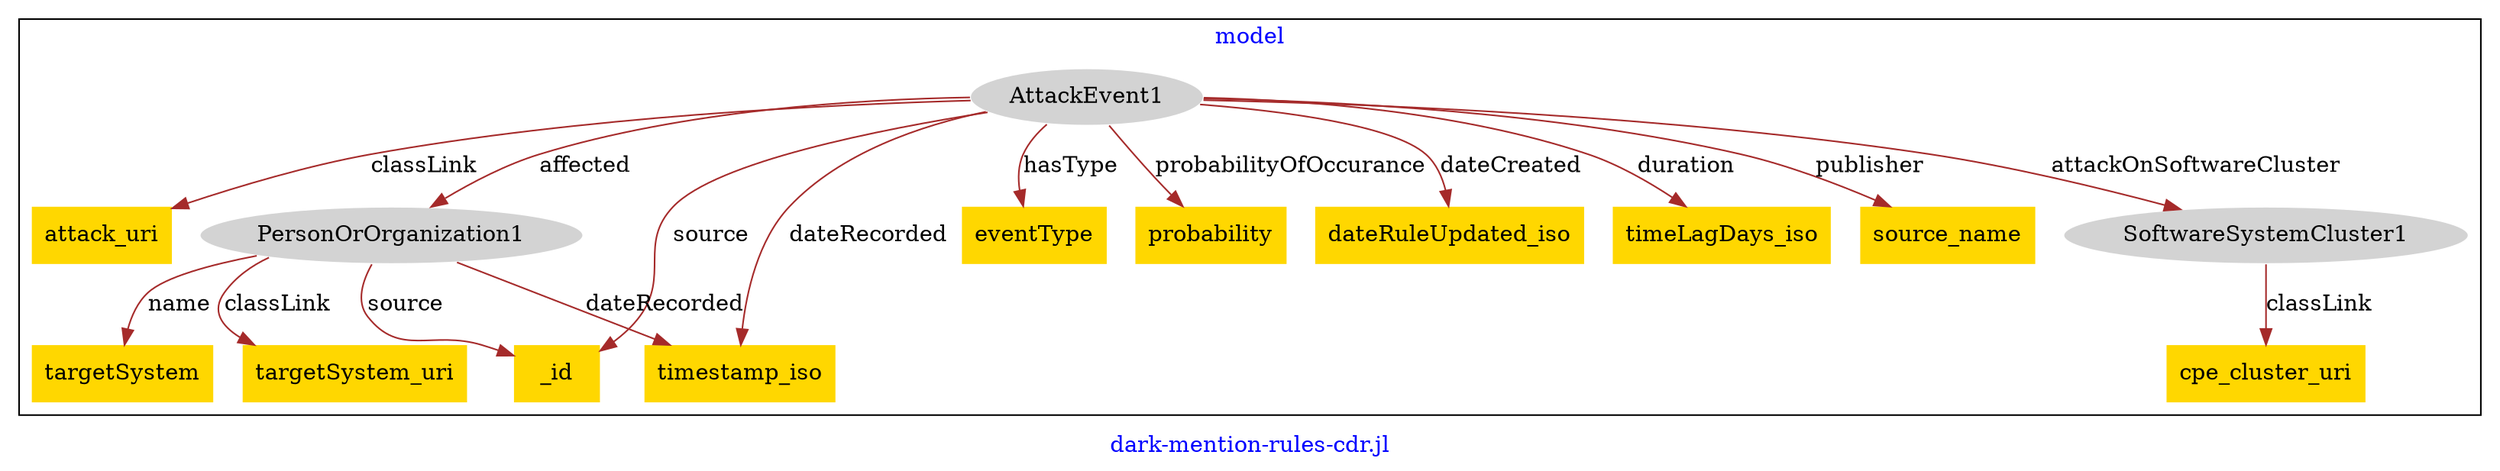 digraph n0 {
fontcolor="blue"
remincross="true"
label="dark-mention-rules-cdr.jl"
subgraph cluster {
label="model"
n2[style="filled",color="white",fillcolor="lightgray",label="AttackEvent1"];
n3[shape="plaintext",style="filled",fillcolor="gold",label="attack_uri"];
n4[style="filled",color="white",fillcolor="lightgray",label="PersonOrOrganization1"];
n5[style="filled",color="white",fillcolor="lightgray",label="SoftwareSystemCluster1"];
n6[shape="plaintext",style="filled",fillcolor="gold",label="timestamp_iso"];
n7[shape="plaintext",style="filled",fillcolor="gold",label="eventType"];
n8[shape="plaintext",style="filled",fillcolor="gold",label="probability"];
n9[shape="plaintext",style="filled",fillcolor="gold",label="dateRuleUpdated_iso"];
n10[shape="plaintext",style="filled",fillcolor="gold",label="timeLagDays_iso"];
n11[shape="plaintext",style="filled",fillcolor="gold",label="source_name"];
n12[shape="plaintext",style="filled",fillcolor="gold",label="_id"];
n13[shape="plaintext",style="filled",fillcolor="gold",label="targetSystem_uri"];
n14[shape="plaintext",style="filled",fillcolor="gold",label="targetSystem"];
n15[shape="plaintext",style="filled",fillcolor="gold",label="cpe_cluster_uri"];
}
n2 -> n3[color="brown",fontcolor="black",label="classLink"]
n2 -> n4[color="brown",fontcolor="black",label="affected"]
n2 -> n5[color="brown",fontcolor="black",label="attackOnSoftwareCluster"]
n2 -> n6[color="brown",fontcolor="black",label="dateRecorded"]
n2 -> n7[color="brown",fontcolor="black",label="hasType"]
n2 -> n8[color="brown",fontcolor="black",label="probabilityOfOccurance"]
n2 -> n9[color="brown",fontcolor="black",label="dateCreated"]
n2 -> n10[color="brown",fontcolor="black",label="duration"]
n2 -> n11[color="brown",fontcolor="black",label="publisher"]
n2 -> n12[color="brown",fontcolor="black",label="source"]
n4 -> n13[color="brown",fontcolor="black",label="classLink"]
n4 -> n14[color="brown",fontcolor="black",label="name"]
n5 -> n15[color="brown",fontcolor="black",label="classLink"]
n4 -> n6[color="brown",fontcolor="black",label="dateRecorded"]
n4 -> n12[color="brown",fontcolor="black",label="source"]
}

